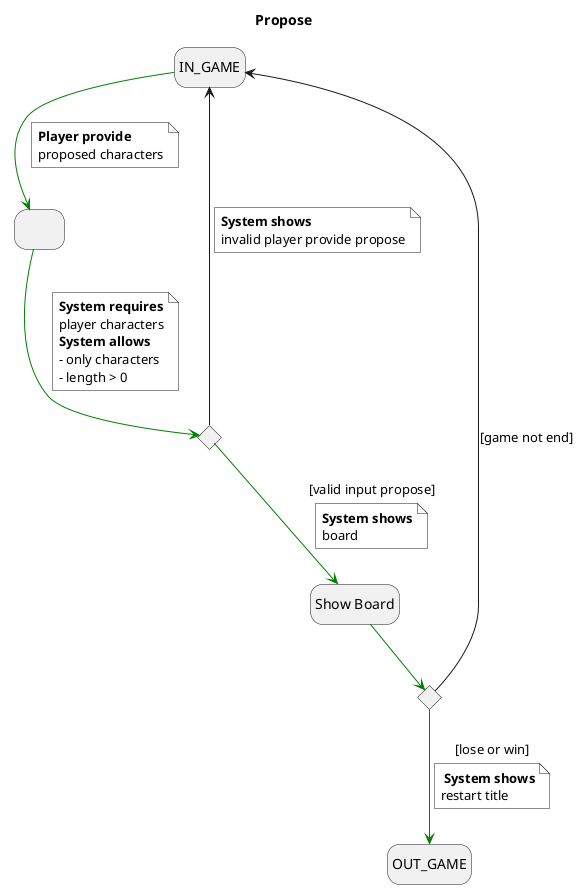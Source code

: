 @startuml
title Propose
skinparam NoteBackgroundColor white
hide empty description
state userRequiresCompareWord as " "
state showBoard as "Show Board"
state ifValidPropose <<choice>>
state ifEndGame <<choice>>

IN_GAME -[#green]-> userRequiresCompareWord
note on link #white
  <b>Player provide
  proposed characters
end note
userRequiresCompareWord -[#green]-> ifValidPropose
note on link #white
  <b>System requires
  player characters
  <b>System allows
  - only characters
  - length > 0
end note
ifValidPropose -[#green]-> showBoard : [valid input propose]
note on link
  <b>System shows
  board
  end note
ifValidPropose -up-> IN_GAME
note on link #white
  <b>System shows
 board
end note
note on link #white
  <b>System shows
  invalid player provide propose
end note
showBoard -[#green]-> ifEndGame
ifEndGame -up-> IN_GAME : [game not end]
ifEndGame -[#green]-> OUT_GAME : [lose or win]
note on link #white
  <b> System shows
  restart title
end note
@enduml